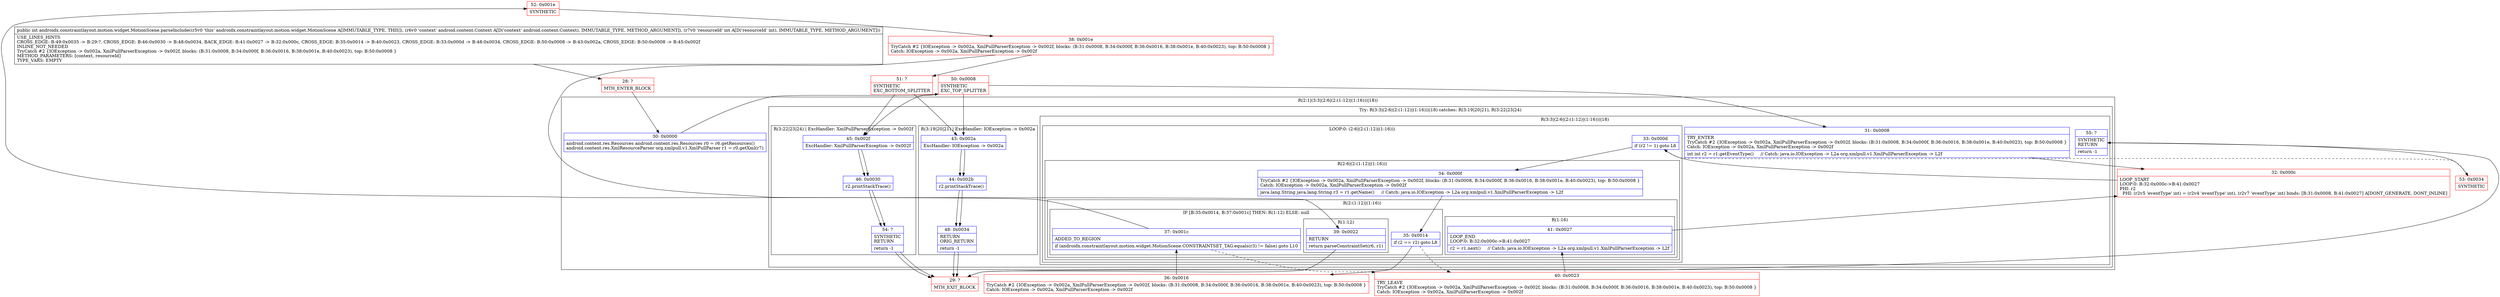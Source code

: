 digraph "CFG forandroidx.constraintlayout.motion.widget.MotionScene.parseInclude(Landroid\/content\/Context;I)I" {
subgraph cluster_Region_1486175427 {
label = "R(2:1|(3:3|(2:6|(2:(1:12)|(1:16)))|18))";
node [shape=record,color=blue];
Node_30 [shape=record,label="{30\:\ 0x0000|android.content.res.Resources android.content.res.Resources r0 = r6.getResources()\landroid.content.res.XmlResourceParser org.xmlpull.v1.XmlPullParser r1 = r0.getXml(r7)\l}"];
subgraph cluster_TryCatchRegion_379380712 {
label = "Try: R(3:3|(2:6|(2:(1:12)|(1:16)))|18) catches: R(3:19|20|21), R(3:22|23|24)";
node [shape=record,color=blue];
subgraph cluster_Region_2007354913 {
label = "R(3:3|(2:6|(2:(1:12)|(1:16)))|18)";
node [shape=record,color=blue];
Node_31 [shape=record,label="{31\:\ 0x0008|TRY_ENTER\lTryCatch #2 \{IOException \-\> 0x002a, XmlPullParserException \-\> 0x002f, blocks: (B:31:0x0008, B:34:0x000f, B:36:0x0016, B:38:0x001e, B:40:0x0023), top: B:50:0x0008 \}\lCatch: IOException \-\> 0x002a, XmlPullParserException \-\> 0x002f\l|int int r2 = r1.getEventType()     \/\/ Catch: java.io.IOException \-\> L2a org.xmlpull.v1.XmlPullParserException \-\> L2f\l}"];
subgraph cluster_LoopRegion_1117660156 {
label = "LOOP:0: (2:6|(2:(1:12)|(1:16)))";
node [shape=record,color=blue];
Node_33 [shape=record,label="{33\:\ 0x000d|if (r2 != 1) goto L6\l}"];
subgraph cluster_Region_600517964 {
label = "R(2:6|(2:(1:12)|(1:16)))";
node [shape=record,color=blue];
Node_34 [shape=record,label="{34\:\ 0x000f|TryCatch #2 \{IOException \-\> 0x002a, XmlPullParserException \-\> 0x002f, blocks: (B:31:0x0008, B:34:0x000f, B:36:0x0016, B:38:0x001e, B:40:0x0023), top: B:50:0x0008 \}\lCatch: IOException \-\> 0x002a, XmlPullParserException \-\> 0x002f\l|java.lang.String java.lang.String r3 = r1.getName()     \/\/ Catch: java.io.IOException \-\> L2a org.xmlpull.v1.XmlPullParserException \-\> L2f\l}"];
subgraph cluster_Region_504339445 {
label = "R(2:(1:12)|(1:16))";
node [shape=record,color=blue];
subgraph cluster_IfRegion_955659579 {
label = "IF [B:35:0x0014, B:37:0x001c] THEN: R(1:12) ELSE: null";
node [shape=record,color=blue];
Node_35 [shape=record,label="{35\:\ 0x0014|if (2 == r2) goto L8\l}"];
Node_37 [shape=record,label="{37\:\ 0x001c|ADDED_TO_REGION\l|if (androidx.constraintlayout.motion.widget.MotionScene.CONSTRAINTSET_TAG.equals(r3) != false) goto L10\l}"];
subgraph cluster_Region_1380544210 {
label = "R(1:12)";
node [shape=record,color=blue];
Node_39 [shape=record,label="{39\:\ 0x0022|RETURN\l|return parseConstraintSet(r6, r1)\l}"];
}
}
subgraph cluster_Region_197424764 {
label = "R(1:16)";
node [shape=record,color=blue];
Node_41 [shape=record,label="{41\:\ 0x0027|LOOP_END\lLOOP:0: B:32:0x000c\-\>B:41:0x0027\l|r2 = r1.next()     \/\/ Catch: java.io.IOException \-\> L2a org.xmlpull.v1.XmlPullParserException \-\> L2f\l}"];
}
}
}
}
Node_55 [shape=record,label="{55\:\ ?|SYNTHETIC\lRETURN\l|return \-1\l}"];
}
subgraph cluster_Region_9877743 {
label = "R(3:19|20|21) | ExcHandler: IOException \-\> 0x002a\l";
node [shape=record,color=blue];
Node_43 [shape=record,label="{43\:\ 0x002a|ExcHandler: IOException \-\> 0x002a\l}"];
Node_44 [shape=record,label="{44\:\ 0x002b|r2.printStackTrace()\l}"];
Node_48 [shape=record,label="{48\:\ 0x0034|RETURN\lORIG_RETURN\l|return \-1\l}"];
}
subgraph cluster_Region_1681992080 {
label = "R(3:22|23|24) | ExcHandler: XmlPullParserException \-\> 0x002f\l";
node [shape=record,color=blue];
Node_45 [shape=record,label="{45\:\ 0x002f|ExcHandler: XmlPullParserException \-\> 0x002f\l}"];
Node_46 [shape=record,label="{46\:\ 0x0030|r2.printStackTrace()\l}"];
Node_54 [shape=record,label="{54\:\ ?|SYNTHETIC\lRETURN\l|return \-1\l}"];
}
}
}
subgraph cluster_Region_1681992080 {
label = "R(3:22|23|24) | ExcHandler: XmlPullParserException \-\> 0x002f\l";
node [shape=record,color=blue];
Node_45 [shape=record,label="{45\:\ 0x002f|ExcHandler: XmlPullParserException \-\> 0x002f\l}"];
Node_46 [shape=record,label="{46\:\ 0x0030|r2.printStackTrace()\l}"];
Node_54 [shape=record,label="{54\:\ ?|SYNTHETIC\lRETURN\l|return \-1\l}"];
}
subgraph cluster_Region_9877743 {
label = "R(3:19|20|21) | ExcHandler: IOException \-\> 0x002a\l";
node [shape=record,color=blue];
Node_43 [shape=record,label="{43\:\ 0x002a|ExcHandler: IOException \-\> 0x002a\l}"];
Node_44 [shape=record,label="{44\:\ 0x002b|r2.printStackTrace()\l}"];
Node_48 [shape=record,label="{48\:\ 0x0034|RETURN\lORIG_RETURN\l|return \-1\l}"];
}
Node_28 [shape=record,color=red,label="{28\:\ ?|MTH_ENTER_BLOCK\l}"];
Node_50 [shape=record,color=red,label="{50\:\ 0x0008|SYNTHETIC\lEXC_TOP_SPLITTER\l}"];
Node_32 [shape=record,color=red,label="{32\:\ 0x000c|LOOP_START\lLOOP:0: B:32:0x000c\-\>B:41:0x0027\lPHI: r2 \l  PHI: (r2v5 'eventType' int) = (r2v4 'eventType' int), (r2v7 'eventType' int) binds: [B:31:0x0008, B:41:0x0027] A[DONT_GENERATE, DONT_INLINE]\l}"];
Node_36 [shape=record,color=red,label="{36\:\ 0x0016|TryCatch #2 \{IOException \-\> 0x002a, XmlPullParserException \-\> 0x002f, blocks: (B:31:0x0008, B:34:0x000f, B:36:0x0016, B:38:0x001e, B:40:0x0023), top: B:50:0x0008 \}\lCatch: IOException \-\> 0x002a, XmlPullParserException \-\> 0x002f\l}"];
Node_52 [shape=record,color=red,label="{52\:\ 0x001e|SYNTHETIC\l}"];
Node_38 [shape=record,color=red,label="{38\:\ 0x001e|TryCatch #2 \{IOException \-\> 0x002a, XmlPullParserException \-\> 0x002f, blocks: (B:31:0x0008, B:34:0x000f, B:36:0x0016, B:38:0x001e, B:40:0x0023), top: B:50:0x0008 \}\lCatch: IOException \-\> 0x002a, XmlPullParserException \-\> 0x002f\l}"];
Node_29 [shape=record,color=red,label="{29\:\ ?|MTH_EXIT_BLOCK\l}"];
Node_51 [shape=record,color=red,label="{51\:\ ?|SYNTHETIC\lEXC_BOTTOM_SPLITTER\l}"];
Node_40 [shape=record,color=red,label="{40\:\ 0x0023|TRY_LEAVE\lTryCatch #2 \{IOException \-\> 0x002a, XmlPullParserException \-\> 0x002f, blocks: (B:31:0x0008, B:34:0x000f, B:36:0x0016, B:38:0x001e, B:40:0x0023), top: B:50:0x0008 \}\lCatch: IOException \-\> 0x002a, XmlPullParserException \-\> 0x002f\l}"];
Node_53 [shape=record,color=red,label="{53\:\ 0x0034|SYNTHETIC\l}"];
MethodNode[shape=record,label="{public int androidx.constraintlayout.motion.widget.MotionScene.parseInclude((r5v0 'this' androidx.constraintlayout.motion.widget.MotionScene A[IMMUTABLE_TYPE, THIS]), (r6v0 'context' android.content.Context A[D('context' android.content.Context), IMMUTABLE_TYPE, METHOD_ARGUMENT]), (r7v0 'resourceId' int A[D('resourceId' int), IMMUTABLE_TYPE, METHOD_ARGUMENT]))  | USE_LINES_HINTS\lCROSS_EDGE: B:49:0x0035 \-\> B:29:?, CROSS_EDGE: B:46:0x0030 \-\> B:48:0x0034, BACK_EDGE: B:41:0x0027 \-\> B:32:0x000c, CROSS_EDGE: B:35:0x0014 \-\> B:40:0x0023, CROSS_EDGE: B:33:0x000d \-\> B:48:0x0034, CROSS_EDGE: B:50:0x0008 \-\> B:43:0x002a, CROSS_EDGE: B:50:0x0008 \-\> B:45:0x002f\lINLINE_NOT_NEEDED\lTryCatch #2 \{IOException \-\> 0x002a, XmlPullParserException \-\> 0x002f, blocks: (B:31:0x0008, B:34:0x000f, B:36:0x0016, B:38:0x001e, B:40:0x0023), top: B:50:0x0008 \}\lMETHOD_PARAMETERS: [context, resourceId]\lTYPE_VARS: EMPTY\l}"];
MethodNode -> Node_28;Node_30 -> Node_50;
Node_31 -> Node_32;
Node_33 -> Node_34;
Node_33 -> Node_53[style=dashed];
Node_34 -> Node_35;
Node_35 -> Node_36;
Node_35 -> Node_40[style=dashed];
Node_37 -> Node_40[style=dashed];
Node_37 -> Node_52;
Node_39 -> Node_29;
Node_41 -> Node_32;
Node_55 -> Node_29;
Node_43 -> Node_44;
Node_44 -> Node_48;
Node_48 -> Node_29;
Node_45 -> Node_46;
Node_46 -> Node_54;
Node_54 -> Node_29;
Node_45 -> Node_46;
Node_46 -> Node_54;
Node_54 -> Node_29;
Node_43 -> Node_44;
Node_44 -> Node_48;
Node_48 -> Node_29;
Node_28 -> Node_30;
Node_50 -> Node_31;
Node_50 -> Node_43;
Node_50 -> Node_45;
Node_32 -> Node_33;
Node_36 -> Node_37;
Node_52 -> Node_38;
Node_38 -> Node_39;
Node_38 -> Node_51;
Node_51 -> Node_43;
Node_51 -> Node_45;
Node_40 -> Node_41;
Node_53 -> Node_55;
}

